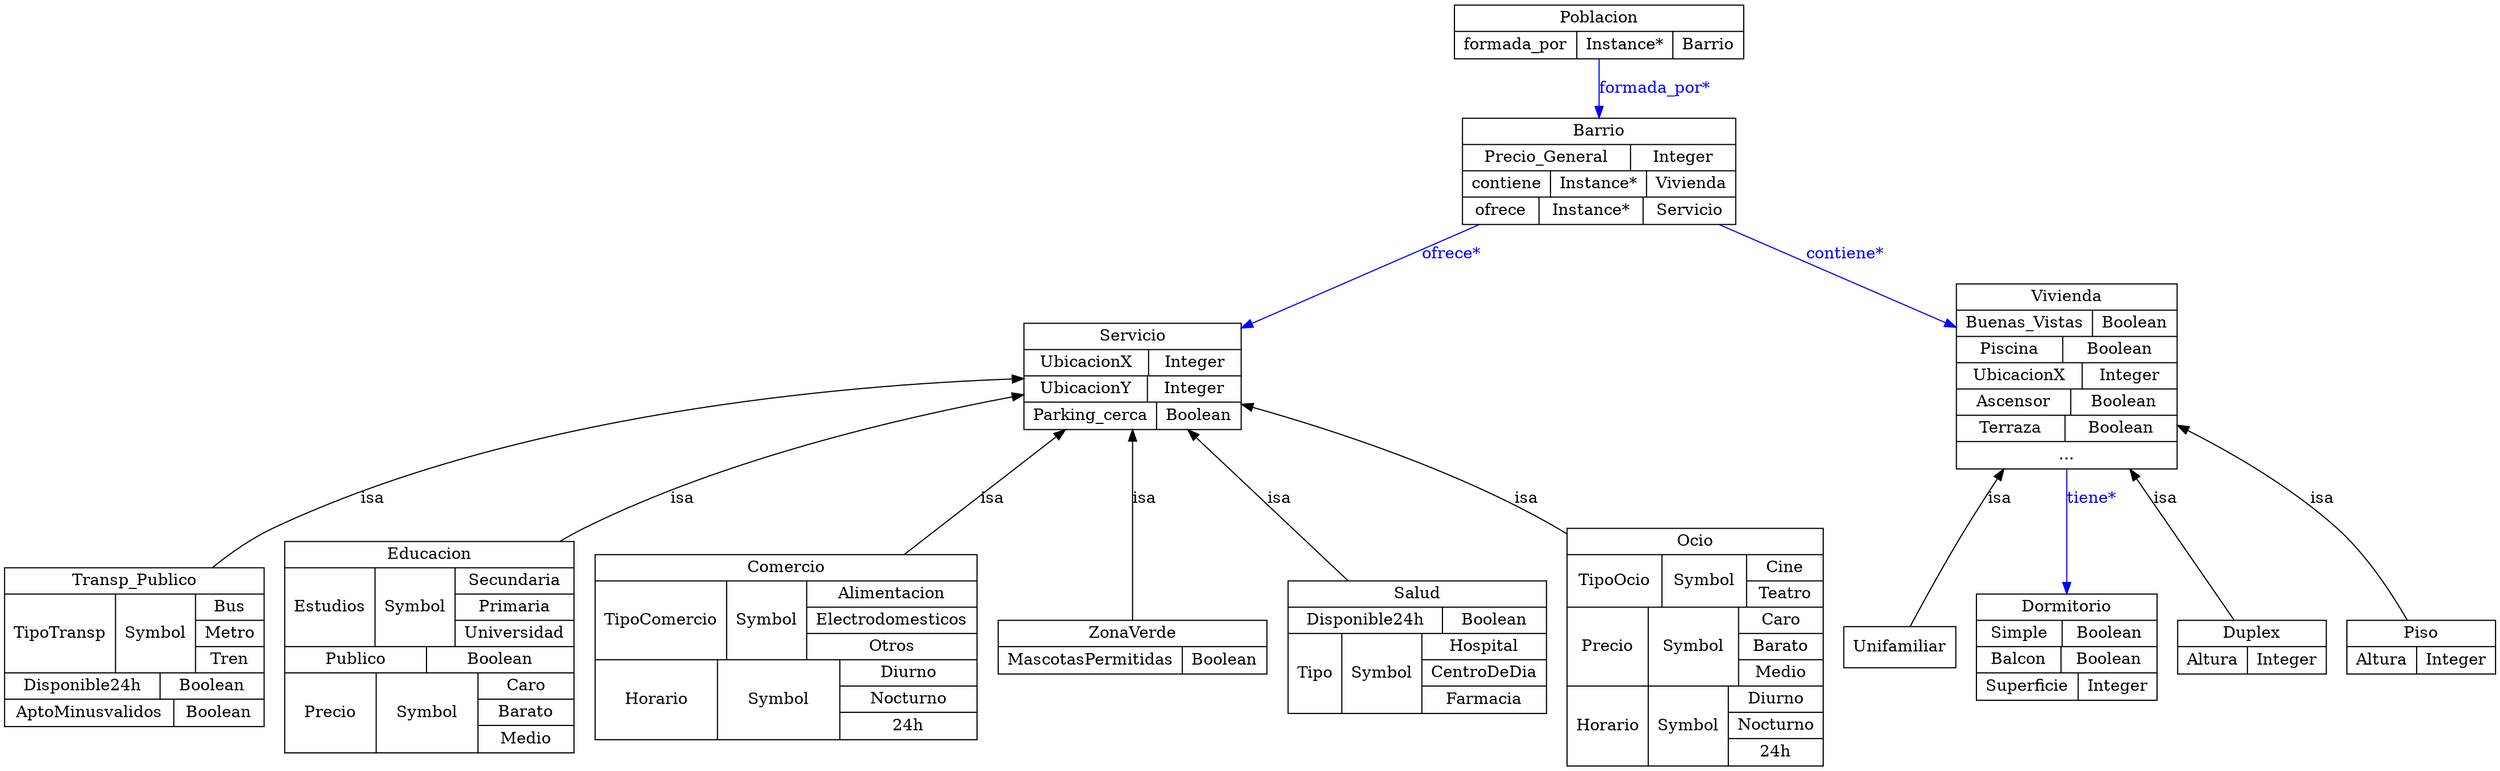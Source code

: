 digraph Ontologia {
	graph [bb="0,0,1833,663"];
	node [label="\N"];
	Transp_Publico	 [color="0.0,0.0,0.0",
		fontcolor="0.0,0.0,0.0",
		height=1.9306,
		label="{Transp_Publico|{TipoTransp|Symbol|{Bus|Metro|Tren}}|{Disponible24h|Boolean}|{AptoMinusvalidos|Boolean}}",
		pos="96.5,104",
		rects="0,150,193,173 0,81,83,150 83,81,143,150 143,127,193,150 143,104,193,127 143,81,193,104 0,58,114,81 114,58,193,81 0,35,125,58 125,\
35,193,58",
		shape=record,
		width=2.6806];
	Servicio	 [color="0.0,0.0,0.0",
		fontcolor="0.0,0.0,0.0",
		height=1.2917,
		label="{Servicio|{UbicacionX|Integer}|{UbicacionY|Integer}|{Parking_cerca|Boolean}}",
		pos="831.5,340",
		rects="752.5,363,910.5,386 752.5,340,845.5,363 845.5,340,910.5,363 752.5,317,845.5,340 845.5,317,910.5,340 752.5,294,848.5,317 848.5,294,\
910.5,317",
		shape=record,
		width=2.1944];
	Servicio -> Transp_Publico	 [color="0.0,0.0,0.0",
		dir=back,
		fontcolor="0.0,0.0,0.0",
		label=isa,
		lp="273.5,233.5",
		pos="s,752.48,336.54 742.42,335.96 615.53,328.32 378.63,301.53 202.5,208 185.5,198.97 169.37,186.4 155.05,173.12"];
	Educacion	 [color="0.0,0.0,0.0",
		fontcolor="0.0,0.0,0.0",
		height=2.5694,
		label="{Educacion|{Estudios|Symbol|{Secundaria|Primaria|Universidad}}|{Publico|Boolean}|{Precio|Symbol|{Caro|Barato|Medio}}}",
		pos="315.5,104",
		rects="211.5,173,419.5,196 211.5,104,276.5,173 276.5,104,336.5,173 336.5,150,419.5,173 336.5,127,419.5,150 336.5,104,419.5,127 211.5,81,\
313.5,104 313.5,81,419.5,104 211.5,12,278.5,81 278.5,12,352.5,81 352.5,58,419.5,81 352.5,35,419.5,58 352.5,12,419.5,35",
		shape=record,
		width=2.8889];
	Servicio -> Educacion	 [color="0.0,0.0,0.0",
		dir=back,
		fontcolor="0.0,0.0,0.0",
		label=isa,
		lp="498.5,233.5",
		pos="s,752.41,323.73 742.55,321.53 657.75,302.3 528.52,266.16 428.5,208 422.3,204.4 416.16,200.41 410.12,196.16"];
	Comercio	 [color="0.0,0.0,0.0",
		fontcolor="0.0,0.0,0.0",
		height=2.25,
		label="{Comercio|{TipoComercio|Symbol|{Alimentacion|Electrodomesticos|Otros}}|{Horario|Symbol|{Diurno|Nocturno|24h}}}",
		pos="577.5,104",
		rects="437.5,161.5,717.5,184.5 437.5,92.5,536.5,161.5 536.5,92.5,596.5,161.5 596.5,138.5,717.5,161.5 596.5,115.5,717.5,138.5 596.5,92.5,\
717.5,115.5 437.5,23.5,526.5,92.5 526.5,23.5,616.5,92.5 616.5,69.5,717.5,92.5 616.5,46.5,717.5,69.5 616.5,23.5,717.5,46.5",
		shape=record,
		width=3.8889];
	Servicio -> Comercio	 [color="0.0,0.0,0.0",
		dir=back,
		fontcolor="0.0,0.0,0.0",
		label=isa,
		lp="728.5,233.5",
		pos="s,782.53,293.88 774.86,286.82 742.22,256.75 700.52,218.33 663.87,184.57"];
	ZonaVerde	 [color="0.0,0.0,0.0",
		fontcolor="0.0,0.0,0.0",
		height=0.65278,
		label="{ZonaVerde|{MascotasPermitidas|Boolean}}",
		pos="831.5,104",
		rects="736,104,927,127 736,81,865,104 865,81,927,104",
		shape=record,
		width=2.6528];
	Servicio -> ZonaVerde	 [color="0.0,0.0,0.0",
		dir=back,
		fontcolor="0.0,0.0,0.0",
		label=isa,
		lp="839.5,233.5",
		pos="s,831.5,293.88 831.5,283.86 831.5,233.83 831.5,162.62 831.5,127.03"];
	Salud	 [color="0.0,0.0,0.0",
		fontcolor="0.0,0.0,0.0",
		height=1.6111,
		label="{Salud|{Disponible24h|Boolean}|{Tipo|Symbol|{Hospital|CentroDeDia|Farmacia}}}",
		pos="1041.5,104",
		rects="945,138.5,1138,161.5 945,115.5,1059,138.5 1059,115.5,1138,138.5 945,46.5,989,115.5 989,46.5,1049,115.5 1049,92.5,1138,115.5 1049,\
69.5,1138,92.5 1049,46.5,1138,69.5",
		shape=record,
		width=2.6806];
	Servicio -> Salud	 [color="0.0,0.0,0.0",
		dir=back,
		fontcolor="0.0,0.0,0.0",
		label=isa,
		lp="938.5,233.5",
		pos="s,871.99,293.88 878.92,286.16 912.22,249.05 956.71,199.48 990.73,161.57"];
	Ocio	 [color="0.0,0.0,0.0",
		fontcolor="0.0,0.0,0.0",
		height=2.8889,
		label="{Ocio|{TipoOcio|Symbol|{Cine|Teatro}}|{Precio|Symbol|{Caro|Barato|Medio}}|{Horario|Symbol|{Diurno|Nocturno|24h}}}",
		pos="1250.5,104",
		rects="1156,184.5,1345,207.5 1156,138.5,1228,184.5 1228,138.5,1290,184.5 1290,161.5,1345,184.5 1290,138.5,1345,161.5 1156,69.5,1216,138.5 \
1216,69.5,1284,138.5 1284,115.5,1345,138.5 1284,92.5,1345,115.5 1284,69.5,1345,92.5 1156,0.5,1215,69.5 1215,0.5,1275,69.5 1275,46.5,\
1345,69.5 1275,23.5,1345,46.5 1275,0.5,1345,23.5",
		shape=record,
		width=2.625];
	Servicio -> Ocio	 [color="0.0,0.0,0.0",
		dir=back,
		fontcolor="0.0,0.0,0.0",
		label=isa,
		lp="1123.5,233.5",
		pos="s,910.76,315.54 920.27,312.38 986.01,290.29 1076,254.92 1146.5,208 1149.7,205.89 1152.8,203.67 1156,201.36"];
	Unifamiliar	 [color="0.0,0.0,0.0",
		fontcolor="0.0,0.0,0.0",
		height=0.5,
		label=Unifamiliar,
		pos="1401.5,104",
		shape=box,
		width=1.0694];
	Vivienda	 [color="0.0,0.0,0.0",
		fontcolor="0.0,0.0,0.0",
		height=2.25,
		label="{Vivienda|{Buenas_Vistas|Boolean}|{Piscina|Boolean}|{UbicacionX|Integer}|{Ascensor|Boolean}|{Terraza|Boolean}|{...}}",
		pos="1522.5,340",
		rects="1442,397.5,1603,420.5 1442,374.5,1541,397.5 1541,374.5,1603,397.5 1442,351.5,1519,374.5 1519,351.5,1603,374.5 1442,328.5,1536,351.5 \
1536,328.5,1603,351.5 1442,305.5,1526,328.5 1526,305.5,1603,328.5 1442,282.5,1521,305.5 1521,282.5,1603,305.5 1442,259.5,1603,282.5",
		shape=record,
		width=2.2361];
	Vivienda -> Unifamiliar	 [color="0.0,0.0,0.0",
		dir=back,
		fontcolor="0.0,0.0,0.0",
		label=isa,
		lp="1474.5,233.5",
		pos="s,1477,259.48 1472.2,250.71 1464.4,236.52 1456.6,221.92 1449.5,208 1434.3,178.31 1418.3,142.93 1409.1,122.31"];
	Dormitorio	 [color="0.0,0.0,0.0",
		fontcolor="0.0,0.0,0.0",
		height=1.2917,
		label="{Dormitorio|{Simple|Boolean}|{Balcon|Boolean}|{Superficie|Integer}}",
		pos="1522.5,104",
		rects="1458.5,127,1586.5,150 1458.5,104,1518.5,127 1518.5,104,1586.5,127 1458.5,81,1519.5,104 1519.5,81,1586.5,104 1458.5,58,1531.5,81 \
1531.5,58,1586.5,81",
		shape=record,
		width=1.7778];
	Vivienda -> Dormitorio	 [color="0.6666667,1.0,1.0",
		fontcolor="0.6666667,1.0,1.0",
		label="tiene*",
		lp="1539,233.5",
		pos="e,1522.5,150.22 1522.5,259.45 1522.5,226.86 1522.5,189.93 1522.5,160.36",
		style=filled];
	Duplex	 [color="0.0,0.0,0.0",
		fontcolor="0.0,0.0,0.0",
		height=0.65278,
		label="{Duplex|{Altura|Integer}}",
		pos="1657.5,104",
		rects="1605,104,1710,127 1605,81,1655,104 1655,81,1710,104",
		shape=record,
		width=1.4583];
	Vivienda -> Duplex	 [color="0.0,0.0,0.0",
		dir=back,
		fontcolor="0.0,0.0,0.0",
		label=isa,
		lp="1593.5,233.5",
		pos="s,1568.4,259.45 1573.5,250.61 1599.2,205.97 1628.4,155.42 1644.7,127.16"];
	Piso	 [color="0.0,0.0,0.0",
		fontcolor="0.0,0.0,0.0",
		height=0.65278,
		label="{Piso|{Altura|Integer}}",
		pos="1780.5,104",
		rects="1728,104,1833,127 1728,81,1778,104 1778,81,1833,104",
		shape=record,
		width=1.4583];
	Vivienda -> Piso	 [color="0.0,0.0,0.0",
		dir=back,
		fontcolor="0.0,0.0,0.0",
		label=isa,
		lp="1703.5,233.5",
		pos="s,1603.4,296.48 1612,291.29 1648.2,269.17 1688.6,240.54 1719.5,208 1742.4,183.88 1760.5,149.68 1770.9,127.42"];
	Barrio	 [color="0.0,0.0,0.0",
		fontcolor="0.0,0.0,0.0",
		height=1.2917,
		label="{Barrio|{Precio_General|Integer}|{contiene|Instance*|{Vivienda}}|{ofrece|Instance*|{Servicio}}}",
		pos="1020.5,518.5",
		rects="921.5,541.5,1119.5,564.5 921.5,518.5,1044.5,541.5 1044.5,518.5,1119.5,541.5 921.5,495.5,984.5,518.5 984.5,495.5,1054.5,518.5 1054.5,\
495.5,1119.5,518.5 921.5,472.5,977.5,495.5 977.5,472.5,1052.5,495.5 1052.5,472.5,1119.5,495.5",
		shape=record,
		width=2.75];
	Barrio -> Servicio	 [color="0.6666667,1.0,1.0",
		fontcolor="0.6666667,1.0,1.0",
		label="ofrece*",
		lp="970,446.5",
		pos="e,880.01,386.3 971.83,472.05 946.03,447.96 914.23,418.26 887.43,393.23",
		style=filled];
	Barrio -> Vivienda	 [color="0.6666667,1.0,1.0",
		fontcolor="0.6666667,1.0,1.0",
		label="contiene*",
		lp="1268.5,446.5",
		pos="e,1441.7,369.4 1119.7,482.63 1210.7,450.64 1344.3,403.67 1432.3,372.72",
		style=filled];
	Poblacion	 [color="0.0,0.0,0.0",
		fontcolor="0.0,0.0,0.0",
		height=0.65278,
		label="{Poblacion|{formada_por|Instance*|{Barrio}}}",
		pos="1020.5,639.5",
		rects="915,639.5,1126,662.5 915,616.5,1005,639.5 1005,616.5,1075,639.5 1075,616.5,1126,639.5",
		shape=record,
		width=2.9306];
	Poblacion -> Barrio	 [color="0.6666667,1.0,1.0",
		fontcolor="0.6666667,1.0,1.0",
		label="formada_por*",
		lp="1061,590.5",
		pos="e,1020.5,564.65 1020.5,616.4 1020.5,604.6 1020.5,589.51 1020.5,574.76",
		style=filled];
}
